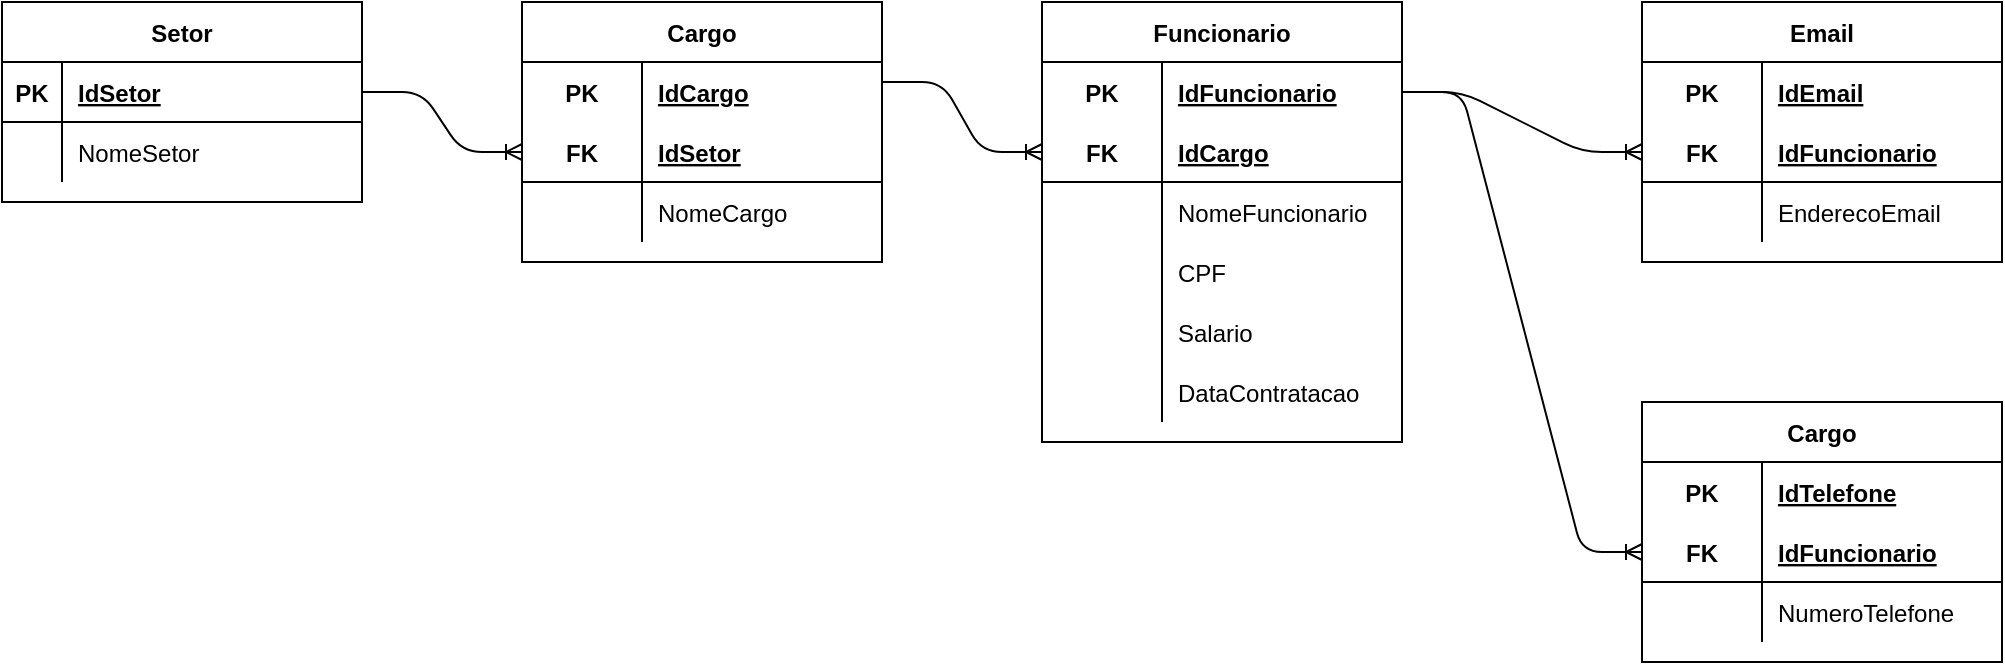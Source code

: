 <mxfile version="14.9.5" type="device"><diagram id="v2oYwghY3lvXgeq_csiv" name="Logico"><mxGraphModel dx="827" dy="452" grid="1" gridSize="10" guides="1" tooltips="1" connect="1" arrows="1" fold="1" page="1" pageScale="1" pageWidth="827" pageHeight="1169" math="0" shadow="0"><root><mxCell id="0"/><mxCell id="1" parent="0"/><mxCell id="cCBjybdkeFq-V4JPq9qo-15" value="Funcionario" style="shape=table;startSize=30;container=1;collapsible=1;childLayout=tableLayout;fixedRows=1;rowLines=0;fontStyle=1;align=center;resizeLast=1;" vertex="1" parent="1"><mxGeometry x="550" y="60" width="180" height="220" as="geometry"/></mxCell><mxCell id="cCBjybdkeFq-V4JPq9qo-16" value="" style="shape=partialRectangle;collapsible=0;dropTarget=0;pointerEvents=0;fillColor=none;top=0;left=0;bottom=0;right=0;points=[[0,0.5],[1,0.5]];portConstraint=eastwest;" vertex="1" parent="cCBjybdkeFq-V4JPq9qo-15"><mxGeometry y="30" width="180" height="30" as="geometry"/></mxCell><mxCell id="cCBjybdkeFq-V4JPq9qo-17" value="PK" style="shape=partialRectangle;connectable=0;fillColor=none;top=0;left=0;bottom=0;right=0;fontStyle=1;overflow=hidden;" vertex="1" parent="cCBjybdkeFq-V4JPq9qo-16"><mxGeometry width="60" height="30" as="geometry"/></mxCell><mxCell id="cCBjybdkeFq-V4JPq9qo-18" value="IdFuncionario" style="shape=partialRectangle;connectable=0;fillColor=none;top=0;left=0;bottom=0;right=0;align=left;spacingLeft=6;fontStyle=5;overflow=hidden;" vertex="1" parent="cCBjybdkeFq-V4JPq9qo-16"><mxGeometry x="60" width="120" height="30" as="geometry"/></mxCell><mxCell id="cCBjybdkeFq-V4JPq9qo-19" value="" style="shape=partialRectangle;collapsible=0;dropTarget=0;pointerEvents=0;fillColor=none;top=0;left=0;bottom=1;right=0;points=[[0,0.5],[1,0.5]];portConstraint=eastwest;" vertex="1" parent="cCBjybdkeFq-V4JPq9qo-15"><mxGeometry y="60" width="180" height="30" as="geometry"/></mxCell><mxCell id="cCBjybdkeFq-V4JPq9qo-20" value="FK" style="shape=partialRectangle;connectable=0;fillColor=none;top=0;left=0;bottom=0;right=0;fontStyle=1;overflow=hidden;" vertex="1" parent="cCBjybdkeFq-V4JPq9qo-19"><mxGeometry width="60" height="30" as="geometry"/></mxCell><mxCell id="cCBjybdkeFq-V4JPq9qo-21" value="IdCargo" style="shape=partialRectangle;connectable=0;fillColor=none;top=0;left=0;bottom=0;right=0;align=left;spacingLeft=6;fontStyle=5;overflow=hidden;" vertex="1" parent="cCBjybdkeFq-V4JPq9qo-19"><mxGeometry x="60" width="120" height="30" as="geometry"/></mxCell><mxCell id="cCBjybdkeFq-V4JPq9qo-22" value="" style="shape=partialRectangle;collapsible=0;dropTarget=0;pointerEvents=0;fillColor=none;top=0;left=0;bottom=0;right=0;points=[[0,0.5],[1,0.5]];portConstraint=eastwest;" vertex="1" parent="cCBjybdkeFq-V4JPq9qo-15"><mxGeometry y="90" width="180" height="30" as="geometry"/></mxCell><mxCell id="cCBjybdkeFq-V4JPq9qo-23" value="" style="shape=partialRectangle;connectable=0;fillColor=none;top=0;left=0;bottom=0;right=0;editable=1;overflow=hidden;" vertex="1" parent="cCBjybdkeFq-V4JPq9qo-22"><mxGeometry width="60" height="30" as="geometry"/></mxCell><mxCell id="cCBjybdkeFq-V4JPq9qo-24" value="NomeFuncionario" style="shape=partialRectangle;connectable=0;fillColor=none;top=0;left=0;bottom=0;right=0;align=left;spacingLeft=6;overflow=hidden;" vertex="1" parent="cCBjybdkeFq-V4JPq9qo-22"><mxGeometry x="60" width="120" height="30" as="geometry"/></mxCell><mxCell id="cCBjybdkeFq-V4JPq9qo-25" value="" style="shape=partialRectangle;collapsible=0;dropTarget=0;pointerEvents=0;fillColor=none;top=0;left=0;bottom=0;right=0;points=[[0,0.5],[1,0.5]];portConstraint=eastwest;" vertex="1" parent="cCBjybdkeFq-V4JPq9qo-15"><mxGeometry y="120" width="180" height="30" as="geometry"/></mxCell><mxCell id="cCBjybdkeFq-V4JPq9qo-26" value="" style="shape=partialRectangle;connectable=0;fillColor=none;top=0;left=0;bottom=0;right=0;editable=1;overflow=hidden;" vertex="1" parent="cCBjybdkeFq-V4JPq9qo-25"><mxGeometry width="60" height="30" as="geometry"/></mxCell><mxCell id="cCBjybdkeFq-V4JPq9qo-27" value="CPF" style="shape=partialRectangle;connectable=0;fillColor=none;top=0;left=0;bottom=0;right=0;align=left;spacingLeft=6;overflow=hidden;" vertex="1" parent="cCBjybdkeFq-V4JPq9qo-25"><mxGeometry x="60" width="120" height="30" as="geometry"/></mxCell><mxCell id="cCBjybdkeFq-V4JPq9qo-40" value="" style="shape=partialRectangle;collapsible=0;dropTarget=0;pointerEvents=0;fillColor=none;top=0;left=0;bottom=0;right=0;points=[[0,0.5],[1,0.5]];portConstraint=eastwest;" vertex="1" parent="cCBjybdkeFq-V4JPq9qo-15"><mxGeometry y="150" width="180" height="30" as="geometry"/></mxCell><mxCell id="cCBjybdkeFq-V4JPq9qo-41" value="" style="shape=partialRectangle;connectable=0;fillColor=none;top=0;left=0;bottom=0;right=0;editable=1;overflow=hidden;" vertex="1" parent="cCBjybdkeFq-V4JPq9qo-40"><mxGeometry width="60" height="30" as="geometry"/></mxCell><mxCell id="cCBjybdkeFq-V4JPq9qo-42" value="Salario" style="shape=partialRectangle;connectable=0;fillColor=none;top=0;left=0;bottom=0;right=0;align=left;spacingLeft=6;overflow=hidden;" vertex="1" parent="cCBjybdkeFq-V4JPq9qo-40"><mxGeometry x="60" width="120" height="30" as="geometry"/></mxCell><mxCell id="cCBjybdkeFq-V4JPq9qo-43" value="" style="shape=partialRectangle;collapsible=0;dropTarget=0;pointerEvents=0;fillColor=none;top=0;left=0;bottom=0;right=0;points=[[0,0.5],[1,0.5]];portConstraint=eastwest;" vertex="1" parent="cCBjybdkeFq-V4JPq9qo-15"><mxGeometry y="180" width="180" height="30" as="geometry"/></mxCell><mxCell id="cCBjybdkeFq-V4JPq9qo-44" value="" style="shape=partialRectangle;connectable=0;fillColor=none;top=0;left=0;bottom=0;right=0;editable=1;overflow=hidden;" vertex="1" parent="cCBjybdkeFq-V4JPq9qo-43"><mxGeometry width="60" height="30" as="geometry"/></mxCell><mxCell id="cCBjybdkeFq-V4JPq9qo-45" value="DataContratacao" style="shape=partialRectangle;connectable=0;fillColor=none;top=0;left=0;bottom=0;right=0;align=left;spacingLeft=6;overflow=hidden;" vertex="1" parent="cCBjybdkeFq-V4JPq9qo-43"><mxGeometry x="60" width="120" height="30" as="geometry"/></mxCell><mxCell id="cCBjybdkeFq-V4JPq9qo-59" value="Cargo" style="shape=table;startSize=30;container=1;collapsible=1;childLayout=tableLayout;fixedRows=1;rowLines=0;fontStyle=1;align=center;resizeLast=1;" vertex="1" parent="1"><mxGeometry x="290" y="60" width="180" height="130" as="geometry"/></mxCell><mxCell id="cCBjybdkeFq-V4JPq9qo-60" value="" style="shape=partialRectangle;collapsible=0;dropTarget=0;pointerEvents=0;fillColor=none;top=0;left=0;bottom=0;right=0;points=[[0,0.5],[1,0.5]];portConstraint=eastwest;" vertex="1" parent="cCBjybdkeFq-V4JPq9qo-59"><mxGeometry y="30" width="180" height="30" as="geometry"/></mxCell><mxCell id="cCBjybdkeFq-V4JPq9qo-61" value="PK" style="shape=partialRectangle;connectable=0;fillColor=none;top=0;left=0;bottom=0;right=0;fontStyle=1;overflow=hidden;" vertex="1" parent="cCBjybdkeFq-V4JPq9qo-60"><mxGeometry width="60" height="30" as="geometry"/></mxCell><mxCell id="cCBjybdkeFq-V4JPq9qo-62" value="IdCargo" style="shape=partialRectangle;connectable=0;fillColor=none;top=0;left=0;bottom=0;right=0;align=left;spacingLeft=6;fontStyle=5;overflow=hidden;" vertex="1" parent="cCBjybdkeFq-V4JPq9qo-60"><mxGeometry x="60" width="120" height="30" as="geometry"/></mxCell><mxCell id="cCBjybdkeFq-V4JPq9qo-63" value="" style="shape=partialRectangle;collapsible=0;dropTarget=0;pointerEvents=0;fillColor=none;top=0;left=0;bottom=1;right=0;points=[[0,0.5],[1,0.5]];portConstraint=eastwest;" vertex="1" parent="cCBjybdkeFq-V4JPq9qo-59"><mxGeometry y="60" width="180" height="30" as="geometry"/></mxCell><mxCell id="cCBjybdkeFq-V4JPq9qo-64" value="FK" style="shape=partialRectangle;connectable=0;fillColor=none;top=0;left=0;bottom=0;right=0;fontStyle=1;overflow=hidden;" vertex="1" parent="cCBjybdkeFq-V4JPq9qo-63"><mxGeometry width="60" height="30" as="geometry"/></mxCell><mxCell id="cCBjybdkeFq-V4JPq9qo-65" value="IdSetor" style="shape=partialRectangle;connectable=0;fillColor=none;top=0;left=0;bottom=0;right=0;align=left;spacingLeft=6;fontStyle=5;overflow=hidden;" vertex="1" parent="cCBjybdkeFq-V4JPq9qo-63"><mxGeometry x="60" width="120" height="30" as="geometry"/></mxCell><mxCell id="cCBjybdkeFq-V4JPq9qo-66" value="" style="shape=partialRectangle;collapsible=0;dropTarget=0;pointerEvents=0;fillColor=none;top=0;left=0;bottom=0;right=0;points=[[0,0.5],[1,0.5]];portConstraint=eastwest;" vertex="1" parent="cCBjybdkeFq-V4JPq9qo-59"><mxGeometry y="90" width="180" height="30" as="geometry"/></mxCell><mxCell id="cCBjybdkeFq-V4JPq9qo-67" value="" style="shape=partialRectangle;connectable=0;fillColor=none;top=0;left=0;bottom=0;right=0;editable=1;overflow=hidden;" vertex="1" parent="cCBjybdkeFq-V4JPq9qo-66"><mxGeometry width="60" height="30" as="geometry"/></mxCell><mxCell id="cCBjybdkeFq-V4JPq9qo-68" value="NomeCargo" style="shape=partialRectangle;connectable=0;fillColor=none;top=0;left=0;bottom=0;right=0;align=left;spacingLeft=6;overflow=hidden;" vertex="1" parent="cCBjybdkeFq-V4JPq9qo-66"><mxGeometry x="60" width="120" height="30" as="geometry"/></mxCell><mxCell id="cCBjybdkeFq-V4JPq9qo-78" value="Setor" style="shape=table;startSize=30;container=1;collapsible=1;childLayout=tableLayout;fixedRows=1;rowLines=0;fontStyle=1;align=center;resizeLast=1;" vertex="1" parent="1"><mxGeometry x="30" y="60" width="180" height="100" as="geometry"/></mxCell><mxCell id="cCBjybdkeFq-V4JPq9qo-79" value="" style="shape=partialRectangle;collapsible=0;dropTarget=0;pointerEvents=0;fillColor=none;top=0;left=0;bottom=1;right=0;points=[[0,0.5],[1,0.5]];portConstraint=eastwest;" vertex="1" parent="cCBjybdkeFq-V4JPq9qo-78"><mxGeometry y="30" width="180" height="30" as="geometry"/></mxCell><mxCell id="cCBjybdkeFq-V4JPq9qo-80" value="PK" style="shape=partialRectangle;connectable=0;fillColor=none;top=0;left=0;bottom=0;right=0;fontStyle=1;overflow=hidden;" vertex="1" parent="cCBjybdkeFq-V4JPq9qo-79"><mxGeometry width="30" height="30" as="geometry"/></mxCell><mxCell id="cCBjybdkeFq-V4JPq9qo-81" value="IdSetor" style="shape=partialRectangle;connectable=0;fillColor=none;top=0;left=0;bottom=0;right=0;align=left;spacingLeft=6;fontStyle=5;overflow=hidden;" vertex="1" parent="cCBjybdkeFq-V4JPq9qo-79"><mxGeometry x="30" width="150" height="30" as="geometry"/></mxCell><mxCell id="cCBjybdkeFq-V4JPq9qo-82" value="" style="shape=partialRectangle;collapsible=0;dropTarget=0;pointerEvents=0;fillColor=none;top=0;left=0;bottom=0;right=0;points=[[0,0.5],[1,0.5]];portConstraint=eastwest;" vertex="1" parent="cCBjybdkeFq-V4JPq9qo-78"><mxGeometry y="60" width="180" height="30" as="geometry"/></mxCell><mxCell id="cCBjybdkeFq-V4JPq9qo-83" value="" style="shape=partialRectangle;connectable=0;fillColor=none;top=0;left=0;bottom=0;right=0;editable=1;overflow=hidden;" vertex="1" parent="cCBjybdkeFq-V4JPq9qo-82"><mxGeometry width="30" height="30" as="geometry"/></mxCell><mxCell id="cCBjybdkeFq-V4JPq9qo-84" value="NomeSetor" style="shape=partialRectangle;connectable=0;fillColor=none;top=0;left=0;bottom=0;right=0;align=left;spacingLeft=6;overflow=hidden;" vertex="1" parent="cCBjybdkeFq-V4JPq9qo-82"><mxGeometry x="30" width="150" height="30" as="geometry"/></mxCell><mxCell id="cCBjybdkeFq-V4JPq9qo-91" value="" style="edgeStyle=entityRelationEdgeStyle;fontSize=12;html=1;endArrow=ERoneToMany;exitX=1;exitY=0.5;exitDx=0;exitDy=0;entryX=0;entryY=0.5;entryDx=0;entryDy=0;" edge="1" parent="1" source="cCBjybdkeFq-V4JPq9qo-79" target="cCBjybdkeFq-V4JPq9qo-63"><mxGeometry width="100" height="100" relative="1" as="geometry"><mxPoint x="250" y="190" as="sourcePoint"/><mxPoint x="350" y="90" as="targetPoint"/></mxGeometry></mxCell><mxCell id="cCBjybdkeFq-V4JPq9qo-92" value="" style="edgeStyle=entityRelationEdgeStyle;fontSize=12;html=1;endArrow=ERoneToMany;entryX=0;entryY=0.5;entryDx=0;entryDy=0;" edge="1" parent="1" target="cCBjybdkeFq-V4JPq9qo-19"><mxGeometry width="100" height="100" relative="1" as="geometry"><mxPoint x="470" y="100" as="sourcePoint"/><mxPoint x="550" y="140" as="targetPoint"/></mxGeometry></mxCell><mxCell id="cCBjybdkeFq-V4JPq9qo-113" value="Email" style="shape=table;startSize=30;container=1;collapsible=1;childLayout=tableLayout;fixedRows=1;rowLines=0;fontStyle=1;align=center;resizeLast=1;" vertex="1" parent="1"><mxGeometry x="850" y="60" width="180" height="130" as="geometry"/></mxCell><mxCell id="cCBjybdkeFq-V4JPq9qo-114" value="" style="shape=partialRectangle;collapsible=0;dropTarget=0;pointerEvents=0;fillColor=none;top=0;left=0;bottom=0;right=0;points=[[0,0.5],[1,0.5]];portConstraint=eastwest;" vertex="1" parent="cCBjybdkeFq-V4JPq9qo-113"><mxGeometry y="30" width="180" height="30" as="geometry"/></mxCell><mxCell id="cCBjybdkeFq-V4JPq9qo-115" value="PK" style="shape=partialRectangle;connectable=0;fillColor=none;top=0;left=0;bottom=0;right=0;fontStyle=1;overflow=hidden;" vertex="1" parent="cCBjybdkeFq-V4JPq9qo-114"><mxGeometry width="60" height="30" as="geometry"/></mxCell><mxCell id="cCBjybdkeFq-V4JPq9qo-116" value="IdEmail" style="shape=partialRectangle;connectable=0;fillColor=none;top=0;left=0;bottom=0;right=0;align=left;spacingLeft=6;fontStyle=5;overflow=hidden;" vertex="1" parent="cCBjybdkeFq-V4JPq9qo-114"><mxGeometry x="60" width="120" height="30" as="geometry"/></mxCell><mxCell id="cCBjybdkeFq-V4JPq9qo-117" value="" style="shape=partialRectangle;collapsible=0;dropTarget=0;pointerEvents=0;fillColor=none;top=0;left=0;bottom=1;right=0;points=[[0,0.5],[1,0.5]];portConstraint=eastwest;" vertex="1" parent="cCBjybdkeFq-V4JPq9qo-113"><mxGeometry y="60" width="180" height="30" as="geometry"/></mxCell><mxCell id="cCBjybdkeFq-V4JPq9qo-118" value="FK" style="shape=partialRectangle;connectable=0;fillColor=none;top=0;left=0;bottom=0;right=0;fontStyle=1;overflow=hidden;" vertex="1" parent="cCBjybdkeFq-V4JPq9qo-117"><mxGeometry width="60" height="30" as="geometry"/></mxCell><mxCell id="cCBjybdkeFq-V4JPq9qo-119" value="IdFuncionario" style="shape=partialRectangle;connectable=0;fillColor=none;top=0;left=0;bottom=0;right=0;align=left;spacingLeft=6;fontStyle=5;overflow=hidden;" vertex="1" parent="cCBjybdkeFq-V4JPq9qo-117"><mxGeometry x="60" width="120" height="30" as="geometry"/></mxCell><mxCell id="cCBjybdkeFq-V4JPq9qo-120" value="" style="shape=partialRectangle;collapsible=0;dropTarget=0;pointerEvents=0;fillColor=none;top=0;left=0;bottom=0;right=0;points=[[0,0.5],[1,0.5]];portConstraint=eastwest;" vertex="1" parent="cCBjybdkeFq-V4JPq9qo-113"><mxGeometry y="90" width="180" height="30" as="geometry"/></mxCell><mxCell id="cCBjybdkeFq-V4JPq9qo-121" value="" style="shape=partialRectangle;connectable=0;fillColor=none;top=0;left=0;bottom=0;right=0;editable=1;overflow=hidden;" vertex="1" parent="cCBjybdkeFq-V4JPq9qo-120"><mxGeometry width="60" height="30" as="geometry"/></mxCell><mxCell id="cCBjybdkeFq-V4JPq9qo-122" value="EnderecoEmail" style="shape=partialRectangle;connectable=0;fillColor=none;top=0;left=0;bottom=0;right=0;align=left;spacingLeft=6;overflow=hidden;" vertex="1" parent="cCBjybdkeFq-V4JPq9qo-120"><mxGeometry x="60" width="120" height="30" as="geometry"/></mxCell><mxCell id="cCBjybdkeFq-V4JPq9qo-123" value="Cargo" style="shape=table;startSize=30;container=1;collapsible=1;childLayout=tableLayout;fixedRows=1;rowLines=0;fontStyle=1;align=center;resizeLast=1;" vertex="1" parent="1"><mxGeometry x="850" y="260" width="180" height="130" as="geometry"/></mxCell><mxCell id="cCBjybdkeFq-V4JPq9qo-124" value="" style="shape=partialRectangle;collapsible=0;dropTarget=0;pointerEvents=0;fillColor=none;top=0;left=0;bottom=0;right=0;points=[[0,0.5],[1,0.5]];portConstraint=eastwest;" vertex="1" parent="cCBjybdkeFq-V4JPq9qo-123"><mxGeometry y="30" width="180" height="30" as="geometry"/></mxCell><mxCell id="cCBjybdkeFq-V4JPq9qo-125" value="PK" style="shape=partialRectangle;connectable=0;fillColor=none;top=0;left=0;bottom=0;right=0;fontStyle=1;overflow=hidden;" vertex="1" parent="cCBjybdkeFq-V4JPq9qo-124"><mxGeometry width="60" height="30" as="geometry"/></mxCell><mxCell id="cCBjybdkeFq-V4JPq9qo-126" value="IdTelefone" style="shape=partialRectangle;connectable=0;fillColor=none;top=0;left=0;bottom=0;right=0;align=left;spacingLeft=6;fontStyle=5;overflow=hidden;" vertex="1" parent="cCBjybdkeFq-V4JPq9qo-124"><mxGeometry x="60" width="120" height="30" as="geometry"/></mxCell><mxCell id="cCBjybdkeFq-V4JPq9qo-127" value="" style="shape=partialRectangle;collapsible=0;dropTarget=0;pointerEvents=0;fillColor=none;top=0;left=0;bottom=1;right=0;points=[[0,0.5],[1,0.5]];portConstraint=eastwest;" vertex="1" parent="cCBjybdkeFq-V4JPq9qo-123"><mxGeometry y="60" width="180" height="30" as="geometry"/></mxCell><mxCell id="cCBjybdkeFq-V4JPq9qo-128" value="FK" style="shape=partialRectangle;connectable=0;fillColor=none;top=0;left=0;bottom=0;right=0;fontStyle=1;overflow=hidden;" vertex="1" parent="cCBjybdkeFq-V4JPq9qo-127"><mxGeometry width="60" height="30" as="geometry"/></mxCell><mxCell id="cCBjybdkeFq-V4JPq9qo-129" value="IdFuncionario" style="shape=partialRectangle;connectable=0;fillColor=none;top=0;left=0;bottom=0;right=0;align=left;spacingLeft=6;fontStyle=5;overflow=hidden;" vertex="1" parent="cCBjybdkeFq-V4JPq9qo-127"><mxGeometry x="60" width="120" height="30" as="geometry"/></mxCell><mxCell id="cCBjybdkeFq-V4JPq9qo-130" value="" style="shape=partialRectangle;collapsible=0;dropTarget=0;pointerEvents=0;fillColor=none;top=0;left=0;bottom=0;right=0;points=[[0,0.5],[1,0.5]];portConstraint=eastwest;" vertex="1" parent="cCBjybdkeFq-V4JPq9qo-123"><mxGeometry y="90" width="180" height="30" as="geometry"/></mxCell><mxCell id="cCBjybdkeFq-V4JPq9qo-131" value="" style="shape=partialRectangle;connectable=0;fillColor=none;top=0;left=0;bottom=0;right=0;editable=1;overflow=hidden;" vertex="1" parent="cCBjybdkeFq-V4JPq9qo-130"><mxGeometry width="60" height="30" as="geometry"/></mxCell><mxCell id="cCBjybdkeFq-V4JPq9qo-132" value="NumeroTelefone" style="shape=partialRectangle;connectable=0;fillColor=none;top=0;left=0;bottom=0;right=0;align=left;spacingLeft=6;overflow=hidden;" vertex="1" parent="cCBjybdkeFq-V4JPq9qo-130"><mxGeometry x="60" width="120" height="30" as="geometry"/></mxCell><mxCell id="cCBjybdkeFq-V4JPq9qo-133" value="" style="edgeStyle=entityRelationEdgeStyle;fontSize=12;html=1;endArrow=ERoneToMany;exitX=1;exitY=0.5;exitDx=0;exitDy=0;" edge="1" parent="1" source="cCBjybdkeFq-V4JPq9qo-16" target="cCBjybdkeFq-V4JPq9qo-117"><mxGeometry width="100" height="100" relative="1" as="geometry"><mxPoint x="480" y="110" as="sourcePoint"/><mxPoint x="560" y="145" as="targetPoint"/></mxGeometry></mxCell><mxCell id="cCBjybdkeFq-V4JPq9qo-134" value="" style="edgeStyle=entityRelationEdgeStyle;fontSize=12;html=1;endArrow=ERoneToMany;exitX=1;exitY=0.5;exitDx=0;exitDy=0;entryX=0;entryY=0.5;entryDx=0;entryDy=0;" edge="1" parent="1" source="cCBjybdkeFq-V4JPq9qo-16" target="cCBjybdkeFq-V4JPq9qo-127"><mxGeometry width="100" height="100" relative="1" as="geometry"><mxPoint x="740" y="115" as="sourcePoint"/><mxPoint x="860" y="145" as="targetPoint"/></mxGeometry></mxCell></root></mxGraphModel></diagram></mxfile>